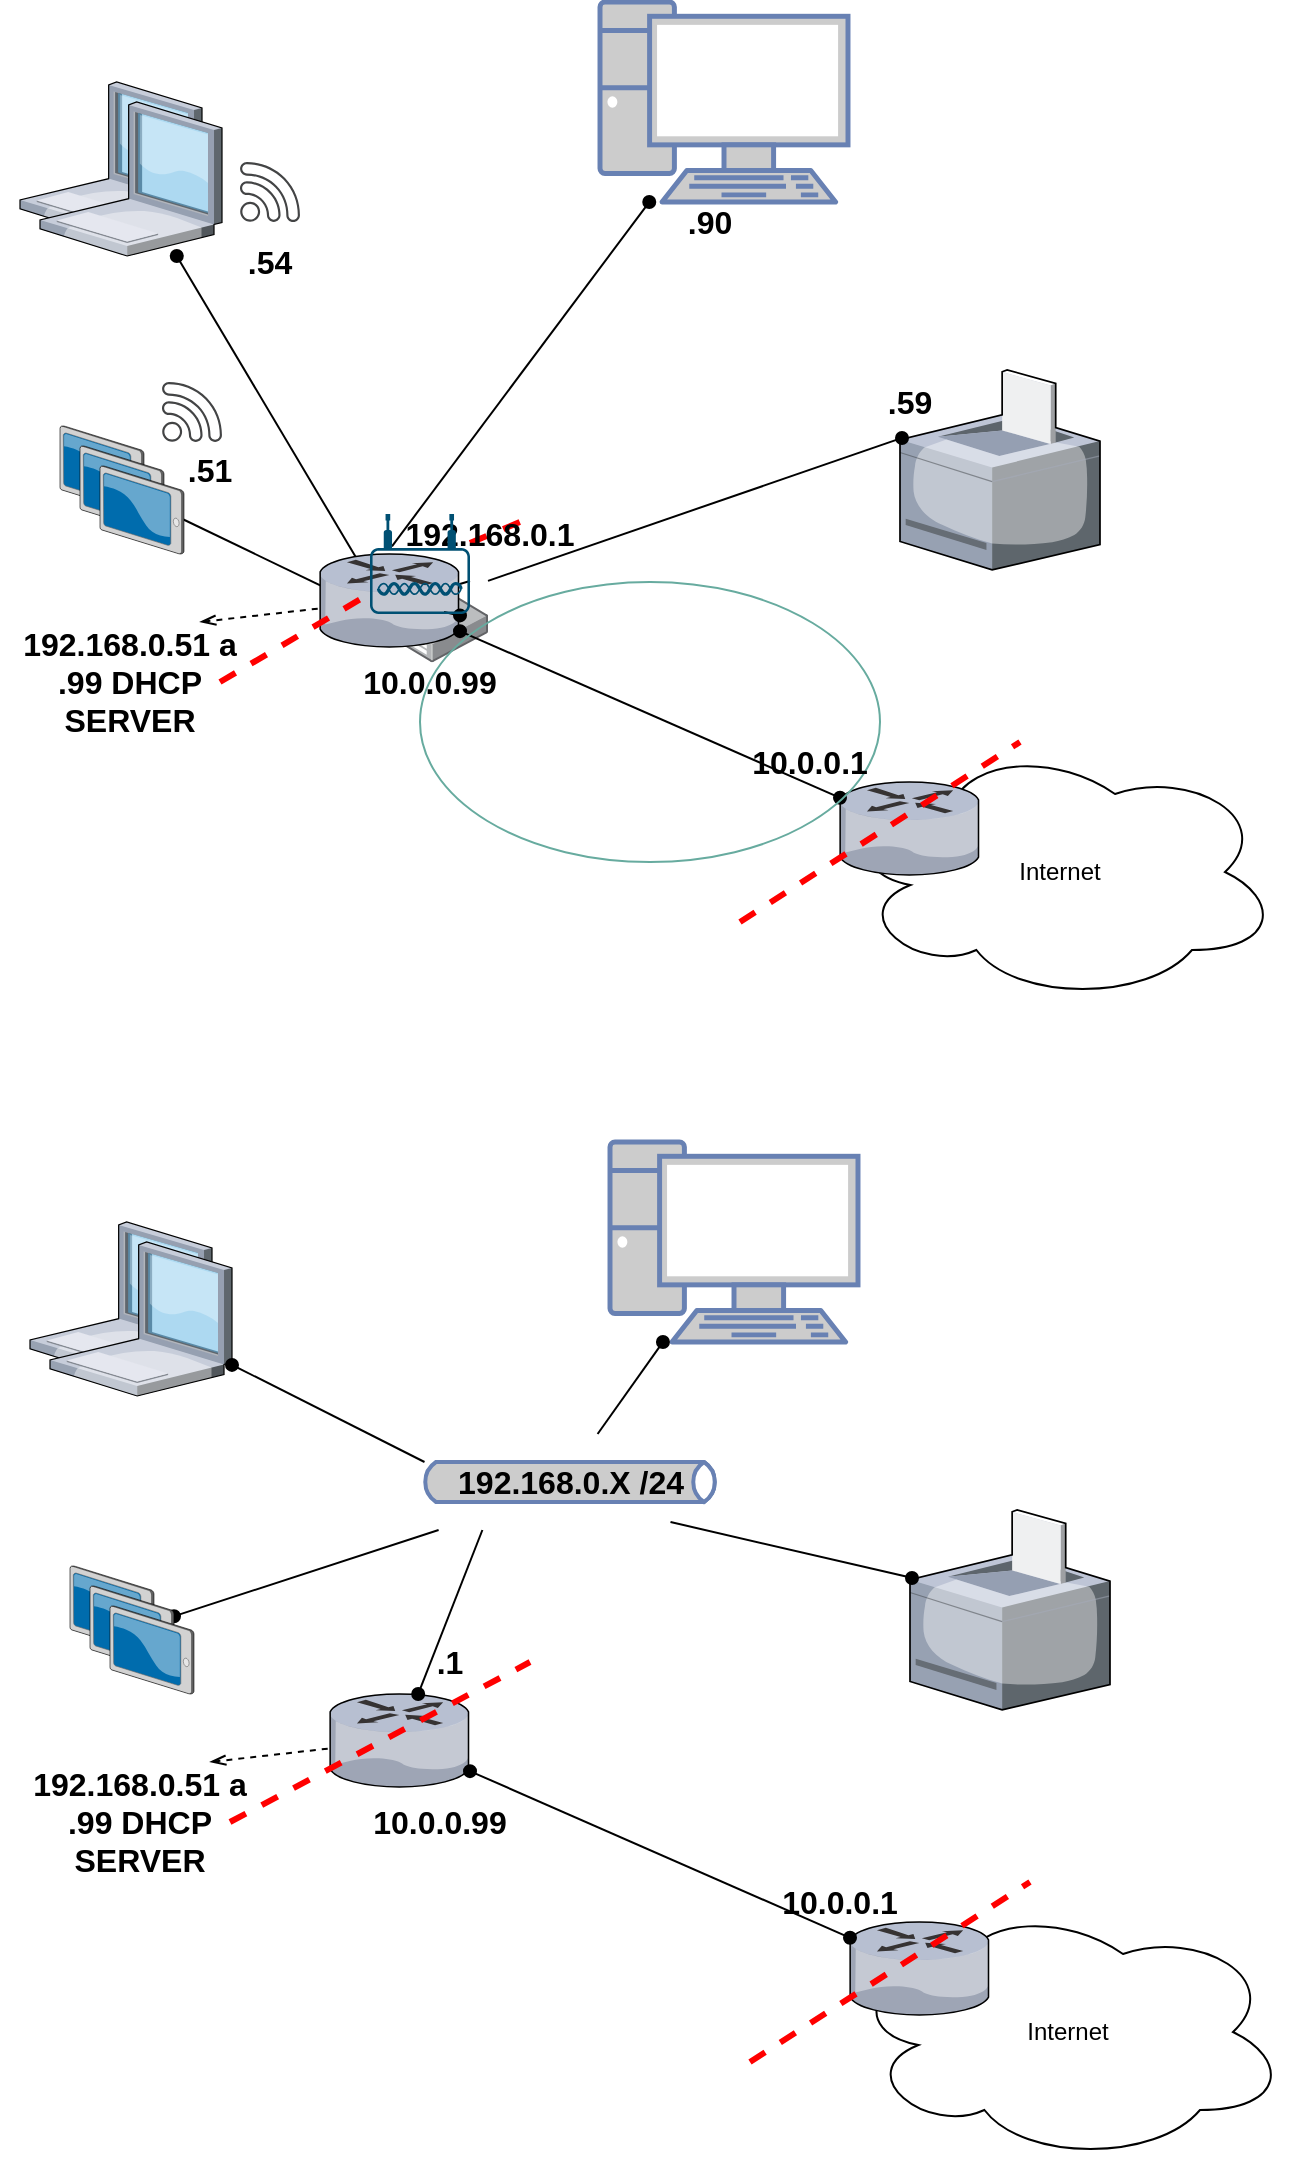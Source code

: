<mxfile version="13.9.9" type="device"><diagram id="NVIf3jeKe2e9-LXHuQ6x" name="Página-1"><mxGraphModel dx="846" dy="534" grid="1" gridSize="10" guides="1" tooltips="1" connect="1" arrows="1" fold="1" page="1" pageScale="1" pageWidth="827" pageHeight="1169" math="0" shadow="0"><root><mxCell id="0"/><mxCell id="1" parent="0"/><mxCell id="BGg1G9n4-KsnwO906ZTk-24" value="Internet" style="ellipse;shape=cloud;whiteSpace=wrap;html=1;align=center;fillColor=none;" vertex="1" parent="1"><mxGeometry x="500" y="400" width="220" height="130" as="geometry"/></mxCell><mxCell id="BGg1G9n4-KsnwO906ZTk-6" value="" style="verticalLabelPosition=bottom;aspect=fixed;html=1;verticalAlign=top;strokeColor=none;align=center;outlineConnect=0;shape=mxgraph.citrix.printer;" vertex="1" parent="1"><mxGeometry x="530" y="213.97" width="100" height="100" as="geometry"/></mxCell><mxCell id="BGg1G9n4-KsnwO906ZTk-7" value="" style="fontColor=#0066CC;verticalAlign=top;verticalLabelPosition=bottom;labelPosition=center;align=center;html=1;outlineConnect=0;fillColor=#CCCCCC;strokeColor=#6881B3;gradientColor=none;gradientDirection=north;strokeWidth=2;shape=mxgraph.networks.pc;" vertex="1" parent="1"><mxGeometry x="380" y="30" width="124" height="100" as="geometry"/></mxCell><mxCell id="BGg1G9n4-KsnwO906ZTk-9" value="" style="points=[];aspect=fixed;html=1;align=center;shadow=0;dashed=0;image;image=img/lib/allied_telesis/switch/Switch_24_port_L2.svg;" vertex="1" parent="1"><mxGeometry x="245" y="306" width="79" height="54.15" as="geometry"/></mxCell><mxCell id="BGg1G9n4-KsnwO906ZTk-10" value="" style="endArrow=oval;html=1;strokeWidth=1;exitX=0.392;exitY=-0.071;exitDx=0;exitDy=0;exitPerimeter=0;endFill=1;" edge="1" parent="1" source="BGg1G9n4-KsnwO906ZTk-9" target="BGg1G9n4-KsnwO906ZTk-7"><mxGeometry width="50" height="50" relative="1" as="geometry"><mxPoint x="390" y="300" as="sourcePoint"/><mxPoint x="440" y="250" as="targetPoint"/></mxGeometry></mxCell><mxCell id="BGg1G9n4-KsnwO906ZTk-11" value="" style="endArrow=none;html=1;strokeWidth=1;entryX=1;entryY=0.67;entryDx=0;entryDy=0;entryPerimeter=0;exitX=0;exitY=0.631;exitDx=0;exitDy=0;exitPerimeter=0;" edge="1" parent="1" source="BGg1G9n4-KsnwO906ZTk-9" target="BGg1G9n4-KsnwO906ZTk-8"><mxGeometry width="50" height="50" relative="1" as="geometry"><mxPoint x="390" y="300" as="sourcePoint"/><mxPoint x="440" y="250" as="targetPoint"/></mxGeometry></mxCell><mxCell id="BGg1G9n4-KsnwO906ZTk-12" value="" style="endArrow=oval;html=1;strokeWidth=1;endFill=1;entryX=0.01;entryY=0.34;entryDx=0;entryDy=0;entryPerimeter=0;" edge="1" parent="1" source="BGg1G9n4-KsnwO906ZTk-9" target="BGg1G9n4-KsnwO906ZTk-6"><mxGeometry width="50" height="50" relative="1" as="geometry"><mxPoint x="520" y="170" as="sourcePoint"/><mxPoint x="440" y="250" as="targetPoint"/></mxGeometry></mxCell><mxCell id="BGg1G9n4-KsnwO906ZTk-13" value="" style="endArrow=none;html=1;strokeWidth=1;entryX=0.18;entryY=1.04;entryDx=0;entryDy=0;entryPerimeter=0;startArrow=oval;startFill=1;" edge="1" parent="1" source="BGg1G9n4-KsnwO906ZTk-4" target="BGg1G9n4-KsnwO906ZTk-8"><mxGeometry width="50" height="50" relative="1" as="geometry"><mxPoint x="390" y="300" as="sourcePoint"/><mxPoint x="440" y="250" as="targetPoint"/></mxGeometry></mxCell><mxCell id="BGg1G9n4-KsnwO906ZTk-14" value="" style="group" vertex="1" connectable="0" parent="1"><mxGeometry x="110" y="241.95" width="62" height="64.05" as="geometry"/></mxCell><mxCell id="BGg1G9n4-KsnwO906ZTk-3" value="" style="verticalLabelPosition=bottom;aspect=fixed;html=1;verticalAlign=top;strokeColor=none;align=center;outlineConnect=0;shape=mxgraph.citrix.tablet_2;" vertex="1" parent="BGg1G9n4-KsnwO906ZTk-14"><mxGeometry width="42" height="44.05" as="geometry"/></mxCell><mxCell id="BGg1G9n4-KsnwO906ZTk-4" value="" style="verticalLabelPosition=bottom;aspect=fixed;html=1;verticalAlign=top;strokeColor=none;align=center;outlineConnect=0;shape=mxgraph.citrix.tablet_2;" vertex="1" parent="BGg1G9n4-KsnwO906ZTk-14"><mxGeometry x="10" y="10" width="42" height="44.05" as="geometry"/></mxCell><mxCell id="BGg1G9n4-KsnwO906ZTk-5" value="" style="verticalLabelPosition=bottom;aspect=fixed;html=1;verticalAlign=top;strokeColor=none;align=center;outlineConnect=0;shape=mxgraph.citrix.tablet_2;" vertex="1" parent="BGg1G9n4-KsnwO906ZTk-14"><mxGeometry x="20" y="20" width="42" height="44.05" as="geometry"/></mxCell><mxCell id="BGg1G9n4-KsnwO906ZTk-15" value="" style="group" vertex="1" connectable="0" parent="1"><mxGeometry x="90" y="70" width="101" height="87" as="geometry"/></mxCell><mxCell id="BGg1G9n4-KsnwO906ZTk-1" value="" style="verticalLabelPosition=bottom;aspect=fixed;html=1;verticalAlign=top;strokeColor=none;align=center;outlineConnect=0;shape=mxgraph.citrix.laptop_1;" vertex="1" parent="BGg1G9n4-KsnwO906ZTk-15"><mxGeometry width="91" height="77" as="geometry"/></mxCell><mxCell id="BGg1G9n4-KsnwO906ZTk-2" value="" style="verticalLabelPosition=bottom;aspect=fixed;html=1;verticalAlign=top;strokeColor=none;align=center;outlineConnect=0;shape=mxgraph.citrix.laptop_1;" vertex="1" parent="BGg1G9n4-KsnwO906ZTk-15"><mxGeometry x="10" y="10" width="91" height="77" as="geometry"/></mxCell><mxCell id="BGg1G9n4-KsnwO906ZTk-16" value="" style="endArrow=none;html=1;strokeWidth=1;entryX=0;entryY=0.67;entryDx=0;entryDy=0;entryPerimeter=0;startArrow=oval;startFill=1;" edge="1" parent="1" source="BGg1G9n4-KsnwO906ZTk-2" target="BGg1G9n4-KsnwO906ZTk-8"><mxGeometry width="50" height="50" relative="1" as="geometry"><mxPoint x="390" y="300" as="sourcePoint"/><mxPoint x="440" y="250" as="targetPoint"/></mxGeometry></mxCell><mxCell id="BGg1G9n4-KsnwO906ZTk-17" value="" style="pointerEvents=1;shadow=0;dashed=0;html=1;strokeColor=none;fillColor=#434445;aspect=fixed;labelPosition=center;verticalLabelPosition=bottom;verticalAlign=top;align=center;outlineConnect=0;shape=mxgraph.vvd.wi_fi;" vertex="1" parent="1"><mxGeometry x="161" y="220" width="30" height="30" as="geometry"/></mxCell><mxCell id="BGg1G9n4-KsnwO906ZTk-18" value="" style="pointerEvents=1;shadow=0;dashed=0;html=1;strokeColor=none;fillColor=#434445;aspect=fixed;labelPosition=center;verticalLabelPosition=bottom;verticalAlign=top;align=center;outlineConnect=0;shape=mxgraph.vvd.wi_fi;" vertex="1" parent="1"><mxGeometry x="200" y="110" width="30" height="30" as="geometry"/></mxCell><mxCell id="BGg1G9n4-KsnwO906ZTk-20" value="" style="verticalLabelPosition=bottom;aspect=fixed;html=1;verticalAlign=top;strokeColor=none;align=center;outlineConnect=0;shape=mxgraph.citrix.router;fillColor=none;" vertex="1" parent="1"><mxGeometry x="500" y="420" width="70" height="46.46" as="geometry"/></mxCell><mxCell id="BGg1G9n4-KsnwO906ZTk-21" value="" style="verticalLabelPosition=bottom;aspect=fixed;html=1;verticalAlign=top;strokeColor=none;align=center;outlineConnect=0;shape=mxgraph.citrix.router;fillColor=none;" vertex="1" parent="1"><mxGeometry x="240" y="306" width="70" height="46.46" as="geometry"/></mxCell><mxCell id="BGg1G9n4-KsnwO906ZTk-22" value="" style="endArrow=oval;html=1;strokeWidth=1;exitX=0.74;exitY=0.98;exitDx=0;exitDy=0;exitPerimeter=0;endFill=1;" edge="1" parent="1" source="BGg1G9n4-KsnwO906ZTk-8" target="BGg1G9n4-KsnwO906ZTk-21"><mxGeometry width="50" height="50" relative="1" as="geometry"><mxPoint x="600" y="190" as="sourcePoint"/><mxPoint x="650" y="140" as="targetPoint"/></mxGeometry></mxCell><mxCell id="BGg1G9n4-KsnwO906ZTk-23" value="" style="endArrow=oval;html=1;strokeWidth=1;startArrow=oval;startFill=1;endFill=1;" edge="1" parent="1" source="BGg1G9n4-KsnwO906ZTk-20" target="BGg1G9n4-KsnwO906ZTk-21"><mxGeometry width="50" height="50" relative="1" as="geometry"><mxPoint x="600" y="190" as="sourcePoint"/><mxPoint x="650" y="140" as="targetPoint"/></mxGeometry></mxCell><mxCell id="BGg1G9n4-KsnwO906ZTk-25" value="" style="endArrow=none;dashed=1;html=1;strokeWidth=3;strokeColor=#FF0000;" edge="1" parent="1" source="BGg1G9n4-KsnwO906ZTk-8"><mxGeometry width="50" height="50" relative="1" as="geometry"><mxPoint x="190" y="370" as="sourcePoint"/><mxPoint x="340" y="290" as="targetPoint"/></mxGeometry></mxCell><mxCell id="BGg1G9n4-KsnwO906ZTk-26" value="" style="endArrow=none;dashed=1;html=1;strokeWidth=3;strokeColor=#FF0000;" edge="1" parent="1"><mxGeometry width="50" height="50" relative="1" as="geometry"><mxPoint x="450" y="490" as="sourcePoint"/><mxPoint x="590" y="400" as="targetPoint"/></mxGeometry></mxCell><mxCell id="BGg1G9n4-KsnwO906ZTk-29" value="" style="ellipse;whiteSpace=wrap;html=1;fillColor=none;strokeColor=#67AB9F;" vertex="1" parent="1"><mxGeometry x="290" y="320" width="230" height="140" as="geometry"/></mxCell><mxCell id="BGg1G9n4-KsnwO906ZTk-31" value="&lt;b&gt;&lt;font style=&quot;font-size: 16px&quot;&gt;192.168.0.1&lt;/font&gt;&lt;/b&gt;" style="text;html=1;strokeColor=none;fillColor=none;align=center;verticalAlign=middle;whiteSpace=wrap;rounded=0;" vertex="1" parent="1"><mxGeometry x="260" y="286" width="130" height="20" as="geometry"/></mxCell><mxCell id="BGg1G9n4-KsnwO906ZTk-32" value="&lt;span style=&quot;font-size: 16px&quot;&gt;&lt;b&gt;.51&lt;/b&gt;&lt;/span&gt;" style="text;html=1;strokeColor=none;fillColor=none;align=center;verticalAlign=middle;whiteSpace=wrap;rounded=0;" vertex="1" parent="1"><mxGeometry x="120" y="253.97" width="130" height="20" as="geometry"/></mxCell><mxCell id="BGg1G9n4-KsnwO906ZTk-33" value="&lt;b&gt;&lt;font style=&quot;font-size: 16px&quot;&gt;.54&lt;/font&gt;&lt;/b&gt;" style="text;html=1;strokeColor=none;fillColor=none;align=center;verticalAlign=middle;whiteSpace=wrap;rounded=0;" vertex="1" parent="1"><mxGeometry x="150" y="149.84" width="130" height="20" as="geometry"/></mxCell><mxCell id="BGg1G9n4-KsnwO906ZTk-34" value="&lt;b&gt;&lt;font style=&quot;font-size: 16px&quot;&gt;.90&lt;/font&gt;&lt;/b&gt;" style="text;html=1;strokeColor=none;fillColor=none;align=center;verticalAlign=middle;whiteSpace=wrap;rounded=0;" vertex="1" parent="1"><mxGeometry x="370" y="130" width="130" height="20" as="geometry"/></mxCell><mxCell id="BGg1G9n4-KsnwO906ZTk-35" value="&lt;b&gt;&lt;font style=&quot;font-size: 16px&quot;&gt;.59&lt;/font&gt;&lt;/b&gt;" style="text;html=1;strokeColor=none;fillColor=none;align=center;verticalAlign=middle;whiteSpace=wrap;rounded=0;" vertex="1" parent="1"><mxGeometry x="470" y="220" width="130" height="20" as="geometry"/></mxCell><mxCell id="BGg1G9n4-KsnwO906ZTk-36" value="&lt;b&gt;&lt;font style=&quot;font-size: 16px&quot;&gt;192.168.0.51 a .99 DHCP SERVER&lt;/font&gt;&lt;/b&gt;" style="text;html=1;strokeColor=none;fillColor=none;align=center;verticalAlign=middle;whiteSpace=wrap;rounded=0;" vertex="1" parent="1"><mxGeometry x="80" y="360" width="130" height="20" as="geometry"/></mxCell><mxCell id="BGg1G9n4-KsnwO906ZTk-37" value="" style="endArrow=none;html=1;strokeWidth=1;dashed=1;startArrow=openThin;startFill=0;" edge="1" parent="1" target="BGg1G9n4-KsnwO906ZTk-21"><mxGeometry width="50" height="50" relative="1" as="geometry"><mxPoint x="180" y="340" as="sourcePoint"/><mxPoint x="480" y="210" as="targetPoint"/></mxGeometry></mxCell><mxCell id="BGg1G9n4-KsnwO906ZTk-38" value="&lt;span&gt;&lt;font style=&quot;font-size: 16px&quot;&gt;10.0.0.99&lt;/font&gt;&lt;/span&gt;" style="text;html=1;strokeColor=none;fillColor=none;align=center;verticalAlign=middle;whiteSpace=wrap;rounded=0;fontStyle=1" vertex="1" parent="1"><mxGeometry x="230" y="360" width="130" height="20" as="geometry"/></mxCell><mxCell id="BGg1G9n4-KsnwO906ZTk-39" value="&lt;span&gt;&lt;font style=&quot;font-size: 16px&quot;&gt;10.0.0.1&lt;/font&gt;&lt;/span&gt;" style="text;html=1;strokeColor=none;fillColor=none;align=center;verticalAlign=middle;whiteSpace=wrap;rounded=0;fontStyle=1" vertex="1" parent="1"><mxGeometry x="420" y="400" width="130" height="20" as="geometry"/></mxCell><mxCell id="BGg1G9n4-KsnwO906ZTk-41" value="Internet" style="ellipse;shape=cloud;whiteSpace=wrap;html=1;align=center;fillColor=none;" vertex="1" parent="1"><mxGeometry x="504" y="980" width="220" height="130" as="geometry"/></mxCell><mxCell id="BGg1G9n4-KsnwO906ZTk-42" value="" style="verticalLabelPosition=bottom;aspect=fixed;html=1;verticalAlign=top;strokeColor=none;align=center;outlineConnect=0;shape=mxgraph.citrix.printer;" vertex="1" parent="1"><mxGeometry x="535" y="783.97" width="100" height="100" as="geometry"/></mxCell><mxCell id="BGg1G9n4-KsnwO906ZTk-43" value="" style="fontColor=#0066CC;verticalAlign=top;verticalLabelPosition=bottom;labelPosition=center;align=center;html=1;outlineConnect=0;fillColor=#CCCCCC;strokeColor=#6881B3;gradientColor=none;gradientDirection=north;strokeWidth=2;shape=mxgraph.networks.pc;" vertex="1" parent="1"><mxGeometry x="385" y="600" width="124" height="100" as="geometry"/></mxCell><mxCell id="BGg1G9n4-KsnwO906ZTk-46" value="" style="endArrow=oval;html=1;strokeWidth=1;exitX=0.592;exitY=-0.1;exitDx=0;exitDy=0;exitPerimeter=0;endFill=1;" edge="1" parent="1" source="BGg1G9n4-KsnwO906ZTk-77" target="BGg1G9n4-KsnwO906ZTk-43"><mxGeometry width="50" height="50" relative="1" as="geometry"><mxPoint x="405.968" y="735.995" as="sourcePoint"/><mxPoint x="445" y="820" as="targetPoint"/></mxGeometry></mxCell><mxCell id="BGg1G9n4-KsnwO906ZTk-48" value="" style="endArrow=oval;html=1;strokeWidth=1;endFill=1;entryX=0.01;entryY=0.34;entryDx=0;entryDy=0;entryPerimeter=0;exitX=0.835;exitY=1;exitDx=0;exitDy=0;exitPerimeter=0;" edge="1" parent="1" source="BGg1G9n4-KsnwO906ZTk-77" target="BGg1G9n4-KsnwO906ZTk-42"><mxGeometry width="50" height="50" relative="1" as="geometry"><mxPoint x="454" y="783.513" as="sourcePoint"/><mxPoint x="445" y="820" as="targetPoint"/></mxGeometry></mxCell><mxCell id="BGg1G9n4-KsnwO906ZTk-49" value="" style="endArrow=none;html=1;strokeWidth=1;entryX=0.062;entryY=1.1;entryDx=0;entryDy=0;entryPerimeter=0;startArrow=oval;startFill=1;" edge="1" parent="1" source="BGg1G9n4-KsnwO906ZTk-52" target="BGg1G9n4-KsnwO906ZTk-77"><mxGeometry width="50" height="50" relative="1" as="geometry"><mxPoint x="395" y="870" as="sourcePoint"/><mxPoint x="254" y="792" as="targetPoint"/></mxGeometry></mxCell><mxCell id="BGg1G9n4-KsnwO906ZTk-50" value="" style="group" vertex="1" connectable="0" parent="1"><mxGeometry x="115" y="811.95" width="62" height="64.05" as="geometry"/></mxCell><mxCell id="BGg1G9n4-KsnwO906ZTk-51" value="" style="verticalLabelPosition=bottom;aspect=fixed;html=1;verticalAlign=top;strokeColor=none;align=center;outlineConnect=0;shape=mxgraph.citrix.tablet_2;" vertex="1" parent="BGg1G9n4-KsnwO906ZTk-50"><mxGeometry width="42" height="44.05" as="geometry"/></mxCell><mxCell id="BGg1G9n4-KsnwO906ZTk-52" value="" style="verticalLabelPosition=bottom;aspect=fixed;html=1;verticalAlign=top;strokeColor=none;align=center;outlineConnect=0;shape=mxgraph.citrix.tablet_2;" vertex="1" parent="BGg1G9n4-KsnwO906ZTk-50"><mxGeometry x="10" y="10" width="42" height="44.05" as="geometry"/></mxCell><mxCell id="BGg1G9n4-KsnwO906ZTk-53" value="" style="verticalLabelPosition=bottom;aspect=fixed;html=1;verticalAlign=top;strokeColor=none;align=center;outlineConnect=0;shape=mxgraph.citrix.tablet_2;" vertex="1" parent="BGg1G9n4-KsnwO906ZTk-50"><mxGeometry x="20" y="20" width="42" height="44.05" as="geometry"/></mxCell><mxCell id="BGg1G9n4-KsnwO906ZTk-54" value="" style="group" vertex="1" connectable="0" parent="1"><mxGeometry x="95" y="640" width="101" height="87" as="geometry"/></mxCell><mxCell id="BGg1G9n4-KsnwO906ZTk-55" value="" style="verticalLabelPosition=bottom;aspect=fixed;html=1;verticalAlign=top;strokeColor=none;align=center;outlineConnect=0;shape=mxgraph.citrix.laptop_1;" vertex="1" parent="BGg1G9n4-KsnwO906ZTk-54"><mxGeometry width="91" height="77" as="geometry"/></mxCell><mxCell id="BGg1G9n4-KsnwO906ZTk-56" value="" style="verticalLabelPosition=bottom;aspect=fixed;html=1;verticalAlign=top;strokeColor=none;align=center;outlineConnect=0;shape=mxgraph.citrix.laptop_1;" vertex="1" parent="BGg1G9n4-KsnwO906ZTk-54"><mxGeometry x="10" y="10" width="91" height="77" as="geometry"/></mxCell><mxCell id="BGg1G9n4-KsnwO906ZTk-57" value="" style="endArrow=none;html=1;strokeWidth=1;entryX=0.015;entryY=0.25;entryDx=0;entryDy=0;entryPerimeter=0;startArrow=oval;startFill=1;" edge="1" parent="1" source="BGg1G9n4-KsnwO906ZTk-56" target="BGg1G9n4-KsnwO906ZTk-77"><mxGeometry width="50" height="50" relative="1" as="geometry"><mxPoint x="395" y="870" as="sourcePoint"/><mxPoint x="245" y="773.5" as="targetPoint"/></mxGeometry></mxCell><mxCell id="BGg1G9n4-KsnwO906ZTk-60" value="" style="verticalLabelPosition=bottom;aspect=fixed;html=1;verticalAlign=top;strokeColor=none;align=center;outlineConnect=0;shape=mxgraph.citrix.router;fillColor=none;" vertex="1" parent="1"><mxGeometry x="505" y="990" width="70" height="46.46" as="geometry"/></mxCell><mxCell id="BGg1G9n4-KsnwO906ZTk-61" value="" style="verticalLabelPosition=bottom;aspect=fixed;html=1;verticalAlign=top;strokeColor=none;align=center;outlineConnect=0;shape=mxgraph.citrix.router;fillColor=none;" vertex="1" parent="1"><mxGeometry x="245" y="876" width="70" height="46.46" as="geometry"/></mxCell><mxCell id="BGg1G9n4-KsnwO906ZTk-62" value="" style="endArrow=oval;html=1;strokeWidth=1;exitX=0.208;exitY=1.1;exitDx=0;exitDy=0;exitPerimeter=0;endFill=1;" edge="1" parent="1" source="BGg1G9n4-KsnwO906ZTk-77" target="BGg1G9n4-KsnwO906ZTk-61"><mxGeometry width="50" height="50" relative="1" as="geometry"><mxPoint x="282" y="789" as="sourcePoint"/><mxPoint x="655" y="710" as="targetPoint"/></mxGeometry></mxCell><mxCell id="BGg1G9n4-KsnwO906ZTk-63" value="" style="endArrow=oval;html=1;strokeWidth=1;startArrow=oval;startFill=1;endFill=1;" edge="1" parent="1" source="BGg1G9n4-KsnwO906ZTk-60" target="BGg1G9n4-KsnwO906ZTk-61"><mxGeometry width="50" height="50" relative="1" as="geometry"><mxPoint x="605" y="760" as="sourcePoint"/><mxPoint x="655" y="710" as="targetPoint"/></mxGeometry></mxCell><mxCell id="BGg1G9n4-KsnwO906ZTk-64" value="" style="endArrow=none;dashed=1;html=1;strokeWidth=3;strokeColor=#FF0000;" edge="1" parent="1"><mxGeometry width="50" height="50" relative="1" as="geometry"><mxPoint x="195" y="940" as="sourcePoint"/><mxPoint x="345" y="860" as="targetPoint"/></mxGeometry></mxCell><mxCell id="BGg1G9n4-KsnwO906ZTk-65" value="" style="endArrow=none;dashed=1;html=1;strokeWidth=3;strokeColor=#FF0000;" edge="1" parent="1"><mxGeometry width="50" height="50" relative="1" as="geometry"><mxPoint x="455" y="1060" as="sourcePoint"/><mxPoint x="595" y="970" as="targetPoint"/></mxGeometry></mxCell><mxCell id="BGg1G9n4-KsnwO906ZTk-73" value="&lt;b&gt;&lt;font style=&quot;font-size: 16px&quot;&gt;192.168.0.51 a .99 DHCP SERVER&lt;/font&gt;&lt;/b&gt;" style="text;html=1;strokeColor=none;fillColor=none;align=center;verticalAlign=middle;whiteSpace=wrap;rounded=0;" vertex="1" parent="1"><mxGeometry x="85" y="930" width="130" height="20" as="geometry"/></mxCell><mxCell id="BGg1G9n4-KsnwO906ZTk-74" value="" style="endArrow=none;html=1;strokeWidth=1;dashed=1;startArrow=openThin;startFill=0;" edge="1" parent="1" target="BGg1G9n4-KsnwO906ZTk-61"><mxGeometry width="50" height="50" relative="1" as="geometry"><mxPoint x="185" y="910" as="sourcePoint"/><mxPoint x="485" y="780" as="targetPoint"/></mxGeometry></mxCell><mxCell id="BGg1G9n4-KsnwO906ZTk-75" value="&lt;span&gt;&lt;font style=&quot;font-size: 16px&quot;&gt;10.0.0.99&lt;/font&gt;&lt;/span&gt;" style="text;html=1;strokeColor=none;fillColor=none;align=center;verticalAlign=middle;whiteSpace=wrap;rounded=0;fontStyle=1" vertex="1" parent="1"><mxGeometry x="235" y="930" width="130" height="20" as="geometry"/></mxCell><mxCell id="BGg1G9n4-KsnwO906ZTk-76" value="&lt;span&gt;&lt;font style=&quot;font-size: 16px&quot;&gt;10.0.0.1&lt;/font&gt;&lt;/span&gt;" style="text;html=1;strokeColor=none;fillColor=none;align=center;verticalAlign=middle;whiteSpace=wrap;rounded=0;fontStyle=1" vertex="1" parent="1"><mxGeometry x="435" y="970" width="130" height="20" as="geometry"/></mxCell><mxCell id="BGg1G9n4-KsnwO906ZTk-77" value="&lt;b style=&quot;color: rgb(0 , 0 , 0)&quot;&gt;&lt;font style=&quot;font-size: 16px&quot;&gt;192.168.0.X /24&lt;/font&gt;&lt;/b&gt;" style="html=1;fillColor=#CCCCCC;strokeColor=#6881B3;gradientColor=none;gradientDirection=north;strokeWidth=2;shape=mxgraph.networks.bus;gradientColor=none;gradientDirection=north;fontColor=#ffffff;perimeter=backbonePerimeter;backboneSize=20;" vertex="1" parent="1"><mxGeometry x="290" y="750" width="150" height="40" as="geometry"/></mxCell><mxCell id="BGg1G9n4-KsnwO906ZTk-86" value="&lt;span style=&quot;font-size: 16px&quot;&gt;&lt;b&gt;.1&lt;/b&gt;&lt;/span&gt;" style="text;html=1;strokeColor=none;fillColor=none;align=center;verticalAlign=middle;whiteSpace=wrap;rounded=0;" vertex="1" parent="1"><mxGeometry x="240" y="850" width="130" height="20" as="geometry"/></mxCell><mxCell id="BGg1G9n4-KsnwO906ZTk-8" value="" style="points=[[0.03,0.36,0],[0.18,0,0],[0.5,0.34,0],[0.82,0,0],[0.97,0.36,0],[1,0.67,0],[0.975,0.975,0],[0.5,1,0],[0.025,0.975,0],[0,0.67,0]];verticalLabelPosition=bottom;html=1;verticalAlign=top;aspect=fixed;align=center;pointerEvents=1;shape=mxgraph.cisco19.wireless_access_point;fillColor=#005073;strokeColor=none;" vertex="1" parent="1"><mxGeometry x="265" y="286" width="50" height="50" as="geometry"/></mxCell><mxCell id="BGg1G9n4-KsnwO906ZTk-87" value="" style="endArrow=none;dashed=1;html=1;strokeWidth=3;strokeColor=#FF0000;" edge="1" parent="1" target="BGg1G9n4-KsnwO906ZTk-8"><mxGeometry width="50" height="50" relative="1" as="geometry"><mxPoint x="190" y="370" as="sourcePoint"/><mxPoint x="340" y="290" as="targetPoint"/></mxGeometry></mxCell></root></mxGraphModel></diagram></mxfile>